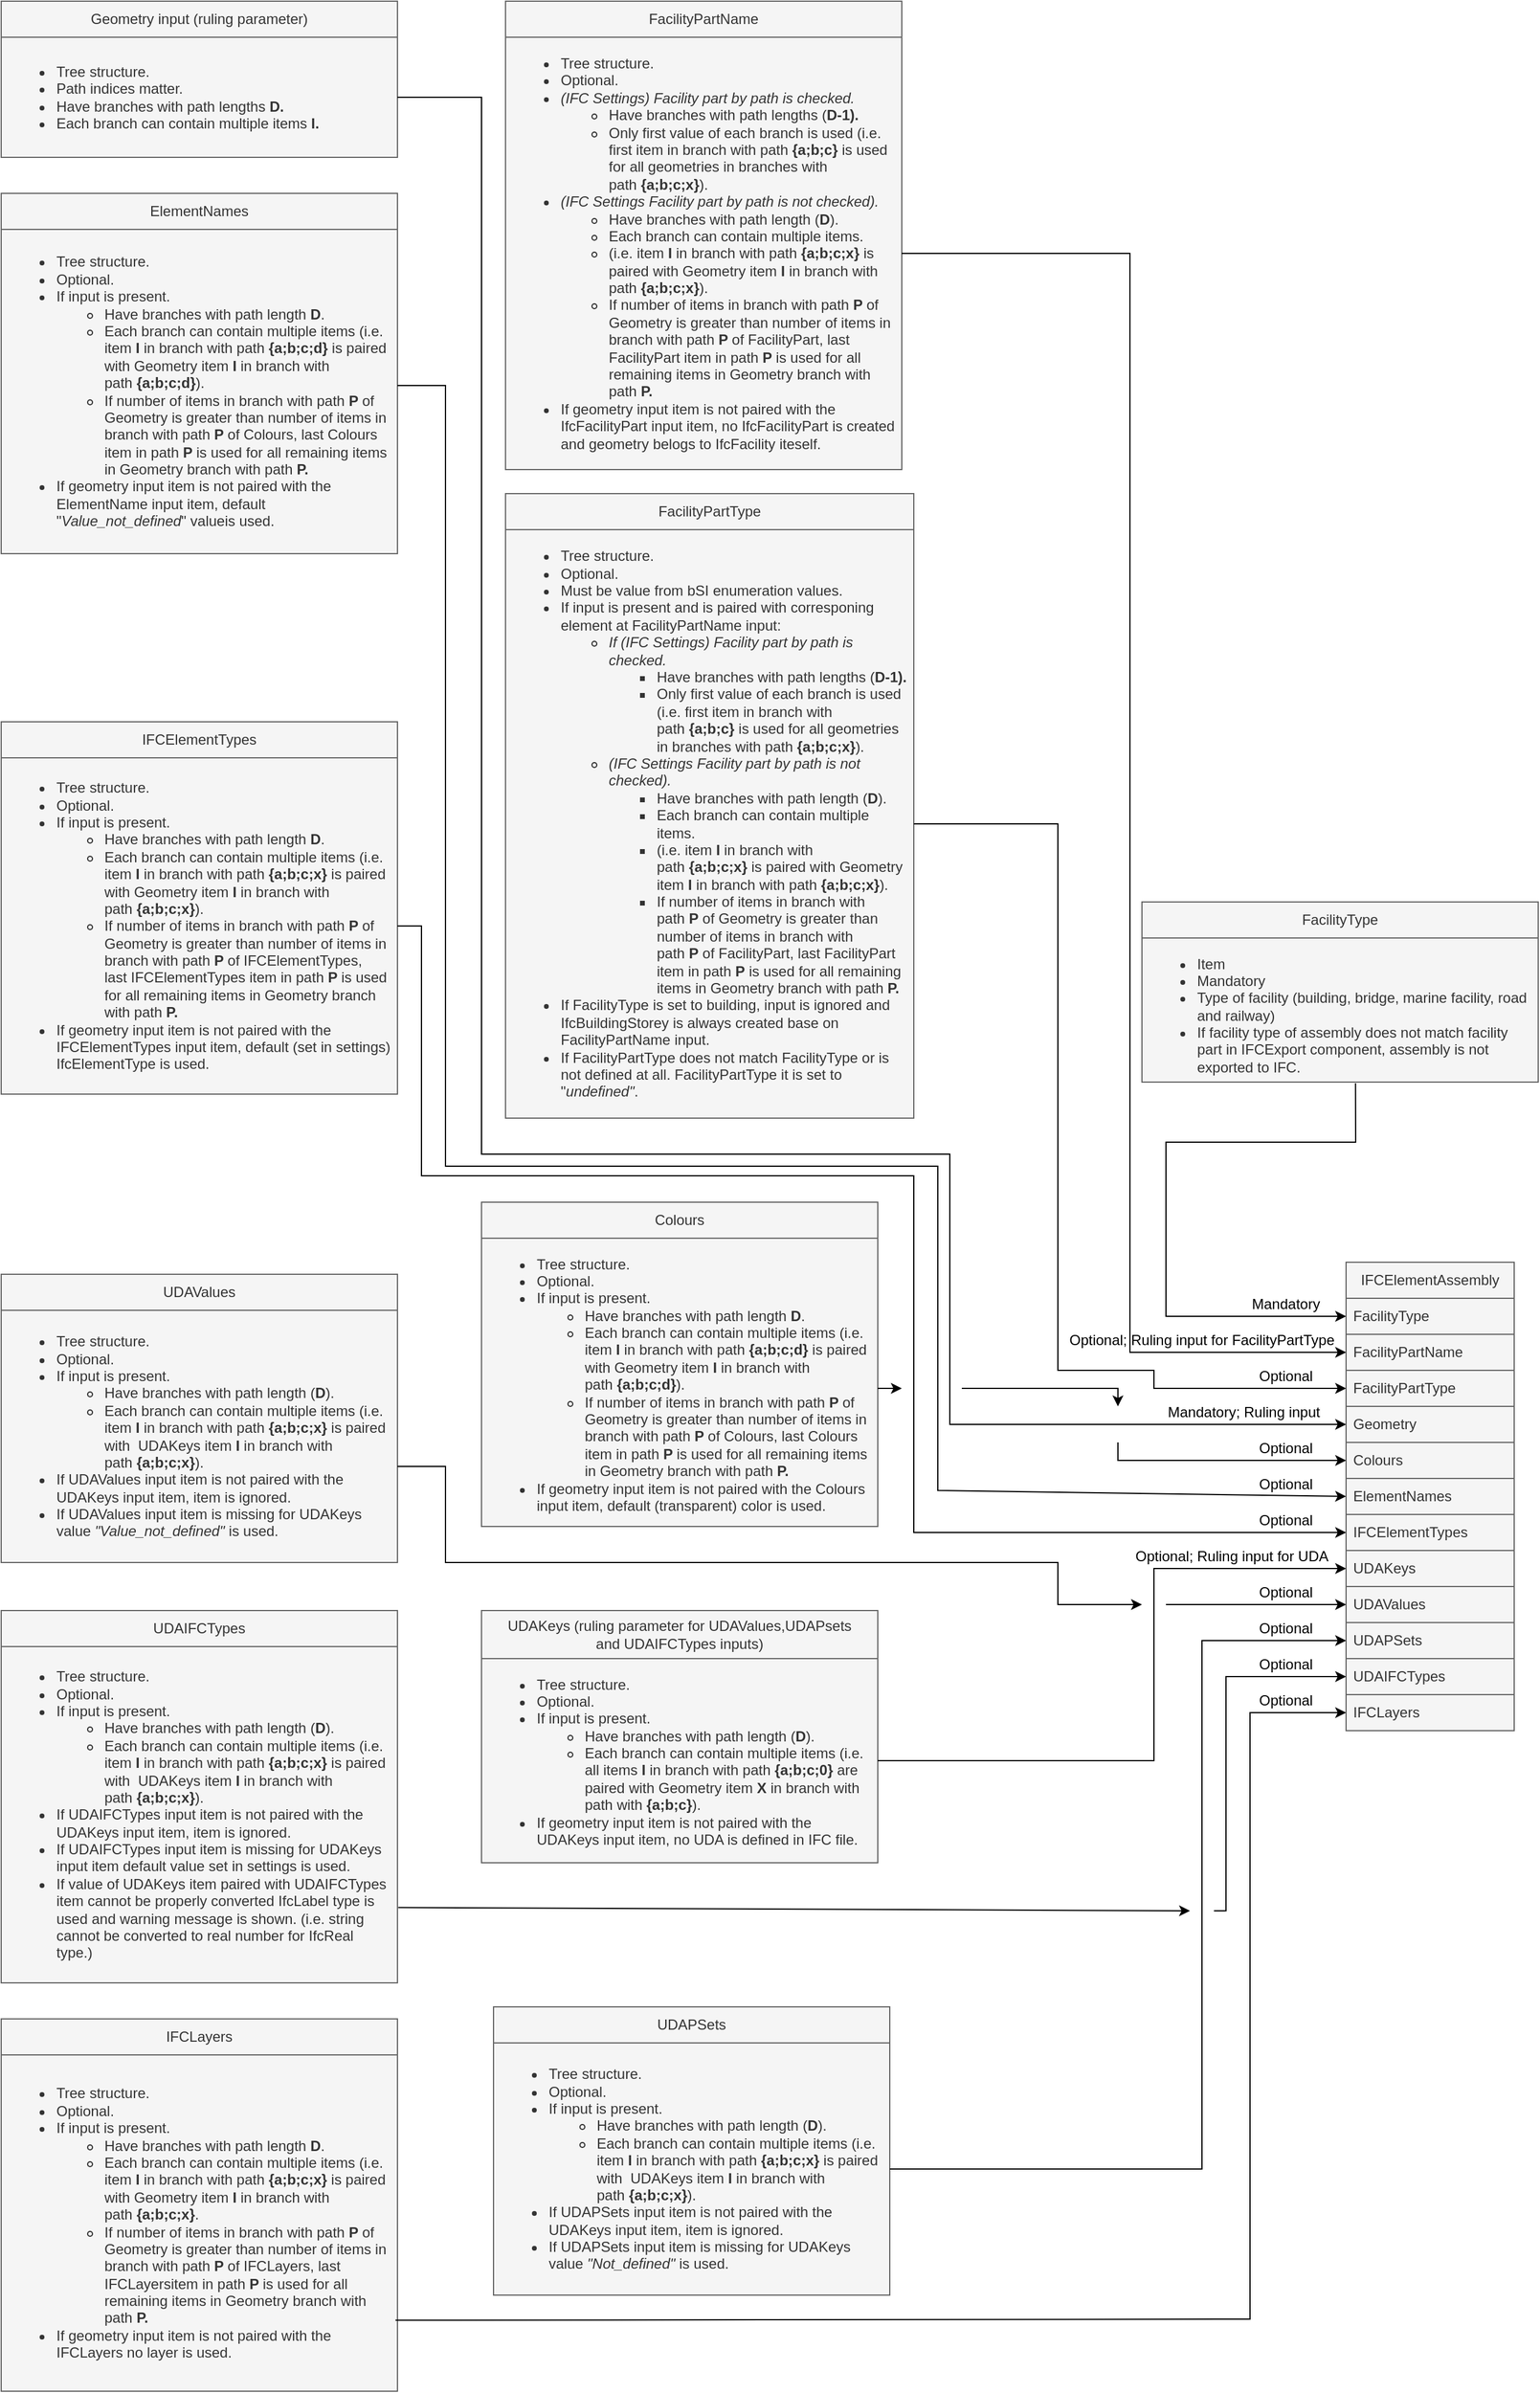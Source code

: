 <mxfile version="23.1.5" type="device">
  <diagram name="Page-1" id="8zU2l6T-Sbavtctgjgfz">
    <mxGraphModel dx="2284" dy="3044" grid="1" gridSize="10" guides="1" tooltips="1" connect="1" arrows="1" fold="1" page="1" pageScale="1" pageWidth="850" pageHeight="1100" math="0" shadow="0">
      <root>
        <mxCell id="0" />
        <mxCell id="1" parent="0" />
        <mxCell id="NbxyFVA988whH3VRByX9-1" value="IFCElementAssembly" style="swimlane;fontStyle=0;childLayout=stackLayout;horizontal=1;startSize=30;horizontalStack=0;resizeParent=1;resizeParentMax=0;resizeLast=0;collapsible=1;marginBottom=0;whiteSpace=wrap;html=1;rotation=0;rounded=0;fillStyle=auto;fillColor=#f5f5f5;fontColor=#333333;strokeColor=#666666;" parent="1" vertex="1">
          <mxGeometry x="310" y="-580" width="140" height="390" as="geometry">
            <mxRectangle x="320" y="120" width="90" height="30" as="alternateBounds" />
          </mxGeometry>
        </mxCell>
        <mxCell id="cTo1H8nCZRbSrI1bd_P9-1" value="FacilityType" style="text;align=left;verticalAlign=middle;spacingLeft=4;spacingRight=4;overflow=hidden;points=[[0,0.5],[1,0.5]];portConstraint=eastwest;rotatable=0;whiteSpace=wrap;html=1;rotation=0;fillColor=#f5f5f5;fontColor=#333333;strokeColor=#666666;rounded=0;fillStyle=auto;" parent="NbxyFVA988whH3VRByX9-1" vertex="1">
          <mxGeometry y="30" width="140" height="30" as="geometry" />
        </mxCell>
        <mxCell id="cTo1H8nCZRbSrI1bd_P9-2" value="FacilityPartName" style="text;align=left;verticalAlign=middle;spacingLeft=4;spacingRight=4;overflow=hidden;points=[[0,0.5],[1,0.5]];portConstraint=eastwest;rotatable=0;whiteSpace=wrap;html=1;rotation=0;fillColor=#f5f5f5;fontColor=#333333;strokeColor=#666666;rounded=0;" parent="NbxyFVA988whH3VRByX9-1" vertex="1">
          <mxGeometry y="60" width="140" height="30" as="geometry" />
        </mxCell>
        <mxCell id="NbxyFVA988whH3VRByX9-2" value="FacilityPartType" style="text;align=left;verticalAlign=middle;spacingLeft=4;spacingRight=4;overflow=hidden;points=[[0,0.5],[1,0.5]];portConstraint=eastwest;rotatable=0;whiteSpace=wrap;html=1;rotation=0;fillColor=#f5f5f5;fontColor=#333333;strokeColor=#666666;rounded=0;" parent="NbxyFVA988whH3VRByX9-1" vertex="1">
          <mxGeometry y="90" width="140" height="30" as="geometry" />
        </mxCell>
        <mxCell id="NbxyFVA988whH3VRByX9-3" value="Geometry" style="text;align=left;verticalAlign=middle;spacingLeft=4;spacingRight=4;overflow=hidden;points=[[0,0.5],[1,0.5]];portConstraint=eastwest;rotatable=0;whiteSpace=wrap;html=1;rotation=0;fillColor=#f5f5f5;fontColor=#333333;strokeColor=#666666;rounded=0;" parent="NbxyFVA988whH3VRByX9-1" vertex="1">
          <mxGeometry y="120" width="140" height="30" as="geometry" />
        </mxCell>
        <mxCell id="bsFWMnZwvuXCQbmCdaHQ-5" value="Colours" style="text;align=left;verticalAlign=middle;spacingLeft=4;spacingRight=4;overflow=hidden;points=[[0,0.5],[1,0.5]];portConstraint=eastwest;rotatable=0;whiteSpace=wrap;html=1;rotation=0;fillColor=#f5f5f5;fontColor=#333333;strokeColor=#666666;rounded=0;" parent="NbxyFVA988whH3VRByX9-1" vertex="1">
          <mxGeometry y="150" width="140" height="30" as="geometry" />
        </mxCell>
        <mxCell id="cTo1H8nCZRbSrI1bd_P9-3" value="ElementNames" style="text;align=left;verticalAlign=middle;spacingLeft=4;spacingRight=4;overflow=hidden;points=[[0,0.5],[1,0.5]];portConstraint=eastwest;rotatable=0;whiteSpace=wrap;html=1;rotation=0;fillColor=#f5f5f5;fontColor=#333333;strokeColor=#666666;rounded=0;" parent="NbxyFVA988whH3VRByX9-1" vertex="1">
          <mxGeometry y="180" width="140" height="30" as="geometry" />
        </mxCell>
        <mxCell id="bsFWMnZwvuXCQbmCdaHQ-6" value="IFCElementTypes" style="text;align=left;verticalAlign=middle;spacingLeft=4;spacingRight=4;overflow=hidden;points=[[0,0.5],[1,0.5]];portConstraint=eastwest;rotatable=0;whiteSpace=wrap;html=1;rotation=0;fillColor=#f5f5f5;fontColor=#333333;strokeColor=#666666;rounded=0;" parent="NbxyFVA988whH3VRByX9-1" vertex="1">
          <mxGeometry y="210" width="140" height="30" as="geometry" />
        </mxCell>
        <mxCell id="bsFWMnZwvuXCQbmCdaHQ-11" value="UDAKeys" style="text;align=left;verticalAlign=middle;spacingLeft=4;spacingRight=4;overflow=hidden;points=[[0,0.5],[1,0.5]];portConstraint=eastwest;rotatable=0;whiteSpace=wrap;html=1;rotation=0;fillColor=#f5f5f5;fontColor=#333333;strokeColor=#666666;rounded=0;" parent="NbxyFVA988whH3VRByX9-1" vertex="1">
          <mxGeometry y="240" width="140" height="30" as="geometry" />
        </mxCell>
        <mxCell id="bsFWMnZwvuXCQbmCdaHQ-12" value="UDAValues" style="text;align=left;verticalAlign=middle;spacingLeft=4;spacingRight=4;overflow=hidden;points=[[0,0.5],[1,0.5]];portConstraint=eastwest;rotatable=0;whiteSpace=wrap;html=1;rotation=0;fillColor=#f5f5f5;fontColor=#333333;strokeColor=#666666;rounded=0;" parent="NbxyFVA988whH3VRByX9-1" vertex="1">
          <mxGeometry y="270" width="140" height="30" as="geometry" />
        </mxCell>
        <mxCell id="bsFWMnZwvuXCQbmCdaHQ-13" value="UDAPSets" style="text;align=left;verticalAlign=middle;spacingLeft=4;spacingRight=4;overflow=hidden;points=[[0,0.5],[1,0.5]];portConstraint=eastwest;rotatable=0;whiteSpace=wrap;html=1;rotation=0;fillColor=#f5f5f5;fontColor=#333333;strokeColor=#666666;rounded=0;" parent="NbxyFVA988whH3VRByX9-1" vertex="1">
          <mxGeometry y="300" width="140" height="30" as="geometry" />
        </mxCell>
        <mxCell id="bsFWMnZwvuXCQbmCdaHQ-14" value="UDAIFCTypes" style="text;align=left;verticalAlign=middle;spacingLeft=4;spacingRight=4;overflow=hidden;points=[[0,0.5],[1,0.5]];portConstraint=eastwest;rotatable=0;whiteSpace=wrap;html=1;rotation=0;fillColor=#f5f5f5;fontColor=#333333;strokeColor=#666666;rounded=0;" parent="NbxyFVA988whH3VRByX9-1" vertex="1">
          <mxGeometry y="330" width="140" height="30" as="geometry" />
        </mxCell>
        <mxCell id="bsFWMnZwvuXCQbmCdaHQ-15" value="IFCLayers" style="text;align=left;verticalAlign=middle;spacingLeft=4;spacingRight=4;overflow=hidden;points=[[0,0.5],[1,0.5]];portConstraint=eastwest;rotatable=0;whiteSpace=wrap;html=1;rotation=0;rounded=0;fillColor=#f5f5f5;fontColor=#333333;strokeColor=#666666;" parent="NbxyFVA988whH3VRByX9-1" vertex="1">
          <mxGeometry y="360" width="140" height="30" as="geometry" />
        </mxCell>
        <mxCell id="bsFWMnZwvuXCQbmCdaHQ-31" value="FacilityPartName" style="swimlane;fontStyle=0;childLayout=stackLayout;horizontal=1;startSize=30;horizontalStack=0;resizeParent=1;resizeParentMax=0;resizeLast=0;collapsible=1;marginBottom=0;whiteSpace=wrap;html=1;rotation=0;rounded=0;swimlaneLine=1;fillStyle=auto;fillColor=#f5f5f5;fontColor=#333333;strokeColor=#666666;" parent="1" vertex="1">
          <mxGeometry x="-390" y="-1630" width="330" height="390" as="geometry">
            <mxRectangle x="320" y="120" width="90" height="30" as="alternateBounds" />
          </mxGeometry>
        </mxCell>
        <mxCell id="bsFWMnZwvuXCQbmCdaHQ-32" value="&lt;ul&gt;&lt;li&gt;Tree structure.&lt;/li&gt;&lt;li&gt;Optional.&lt;/li&gt;&lt;li style=&quot;border-color: var(--border-color);&quot;&gt;&lt;i&gt;(IFC Settings) Facility part by path is checked.&lt;/i&gt;&amp;nbsp;&lt;/li&gt;&lt;ul&gt;&lt;li&gt;Have&amp;nbsp;branches with path lengths (&lt;b&gt;D-1).&lt;/b&gt;&lt;/li&gt;&lt;/ul&gt;&lt;ul&gt;&lt;li&gt;Only first value of each branch is used (i.e. first item in branch with path&amp;nbsp;&lt;b style=&quot;background-color: initial;&quot;&gt;{a;b;c}&lt;/b&gt;&lt;span style=&quot;background-color: initial;&quot;&gt; is used for all geometries in branches with path&amp;nbsp;&lt;/span&gt;&lt;b style=&quot;background-color: initial;&quot;&gt;{a;b;c;x}&lt;/b&gt;&lt;span style=&quot;background-color: initial;&quot;&gt;).&lt;/span&gt;&lt;/li&gt;&lt;/ul&gt;&lt;li&gt;&lt;i&gt;(IFC Settings Facility part by path is not checked).&lt;/i&gt;&lt;/li&gt;&lt;ul&gt;&lt;li&gt;Have branches with path length (&lt;b&gt;D&lt;/b&gt;).&lt;/li&gt;&lt;li style=&quot;border-color: var(--border-color);&quot;&gt;Each branch can contain multiple items.&lt;/li&gt;&lt;li style=&quot;border-color: var(--border-color);&quot;&gt;(i.e. item &lt;b&gt;I &lt;/b&gt;in branch with path &lt;b&gt;{a;b;c;x}&lt;/b&gt; is paired with Geometry item &lt;b&gt;I &lt;/b&gt;in branch with path&amp;nbsp;&lt;b style=&quot;border-color: var(--border-color);&quot;&gt;{a;b;c;x}&lt;/b&gt;).&lt;/li&gt;&lt;li style=&quot;border-color: var(--border-color);&quot;&gt;If number of items in branch with path &lt;b&gt;P &lt;/b&gt;of Geometry is greater than number of items in branch with path &lt;b&gt;P &lt;/b&gt;of&amp;nbsp;FacilityPart, last FacilityPart item in path &lt;b&gt;P &lt;/b&gt;is used for all remaining items in Geometry branch with path &lt;b&gt;P.&lt;/b&gt;&lt;/li&gt;&lt;/ul&gt;&lt;li&gt;If geometry input item is not paired with the IfcFacilityPart input item, no IfcFacilityPart is created and geometry belogs to IfcFacility iteself.&lt;/li&gt;&lt;/ul&gt;" style="text;align=left;verticalAlign=middle;spacingLeft=4;spacingRight=4;overflow=hidden;points=[[0,0.5],[1,0.5]];portConstraint=eastwest;rotatable=0;whiteSpace=wrap;html=1;rotation=0;rounded=0;glass=0;fillColor=#f5f5f5;fontColor=#333333;strokeColor=#666666;fillStyle=auto;" parent="bsFWMnZwvuXCQbmCdaHQ-31" vertex="1">
          <mxGeometry y="30" width="330" height="360" as="geometry" />
        </mxCell>
        <mxCell id="bsFWMnZwvuXCQbmCdaHQ-42" value="Geometry input (ruling parameter)" style="swimlane;fontStyle=0;childLayout=stackLayout;horizontal=1;startSize=30;horizontalStack=0;resizeParent=1;resizeParentMax=0;resizeLast=0;collapsible=1;marginBottom=0;whiteSpace=wrap;html=1;rotation=0;swimlaneBody=1;rounded=0;swimlaneLine=1;fillStyle=solid;fillColor=#f5f5f5;fontColor=#333333;strokeColor=#666666;" parent="1" vertex="1">
          <mxGeometry x="-810" y="-1630" width="330" height="130" as="geometry">
            <mxRectangle x="320" y="120" width="90" height="30" as="alternateBounds" />
          </mxGeometry>
        </mxCell>
        <mxCell id="bsFWMnZwvuXCQbmCdaHQ-43" value="&lt;ul&gt;&lt;li&gt;Tree structure.&lt;/li&gt;&lt;li&gt;&lt;span style=&quot;background-color: initial;&quot;&gt;Path indices matter.&lt;/span&gt;&lt;br&gt;&lt;/li&gt;&lt;li&gt;Have branches with path lengths&amp;nbsp;&lt;b&gt;D.&lt;/b&gt;&lt;/li&gt;&lt;li style=&quot;&quot;&gt;Each branch can contain multiple items &lt;b&gt;I.&lt;/b&gt;&lt;/li&gt;&lt;/ul&gt;" style="text;align=left;verticalAlign=middle;spacingLeft=4;spacingRight=4;overflow=hidden;points=[[0,0.5],[1,0.5]];portConstraint=eastwest;rotatable=0;whiteSpace=wrap;html=1;rotation=0;fillColor=#f5f5f5;fontColor=#333333;strokeColor=#666666;rounded=0;fillStyle=auto;" parent="bsFWMnZwvuXCQbmCdaHQ-42" vertex="1">
          <mxGeometry y="30" width="330" height="100" as="geometry" />
        </mxCell>
        <mxCell id="bsFWMnZwvuXCQbmCdaHQ-46" value="Colours" style="swimlane;fontStyle=0;childLayout=stackLayout;horizontal=1;startSize=30;horizontalStack=0;resizeParent=1;resizeParentMax=0;resizeLast=0;collapsible=1;marginBottom=0;whiteSpace=wrap;html=1;rotation=0;rounded=0;fillColor=#f5f5f5;fontColor=#333333;strokeColor=#666666;" parent="1" vertex="1">
          <mxGeometry x="-410" y="-630" width="330" height="270" as="geometry">
            <mxRectangle x="320" y="120" width="90" height="30" as="alternateBounds" />
          </mxGeometry>
        </mxCell>
        <mxCell id="bsFWMnZwvuXCQbmCdaHQ-47" value="&lt;ul&gt;&lt;li&gt;Tree structure.&lt;/li&gt;&lt;li&gt;Optional.&lt;/li&gt;&lt;li&gt;If input is present.&amp;nbsp;&lt;/li&gt;&lt;ul&gt;&lt;li&gt;Have branches with path length &lt;b style=&quot;background-color: initial;&quot;&gt;D&lt;/b&gt;&lt;span style=&quot;background-color: initial;&quot;&gt;.&lt;/span&gt;&lt;/li&gt;&lt;li style=&quot;border-color: var(--border-color);&quot;&gt;Each branch can contain multiple items (i.e. item &lt;b style=&quot;background-color: initial;&quot;&gt;I &lt;/b&gt;&lt;span style=&quot;background-color: initial;&quot;&gt;in branch with path &lt;b&gt;{a;b;c;d}&lt;/b&gt; is paired with Geometry item &lt;/span&gt;&lt;b style=&quot;background-color: initial;&quot;&gt;I &lt;/b&gt;&lt;span style=&quot;background-color: initial;&quot;&gt;in branch with path&amp;nbsp;&lt;b style=&quot;border-color: var(--border-color);&quot;&gt;{a;b;c;d}&lt;/b&gt;).&lt;/span&gt;&lt;/li&gt;&lt;li style=&quot;border-color: var(--border-color);&quot;&gt;If number of items in branch with path &lt;b&gt;P &lt;/b&gt;of Geometry is greater than number of items in branch with path &lt;b&gt;P &lt;/b&gt;of&amp;nbsp;Colours, last Colours item in path &lt;b&gt;P &lt;/b&gt;is used for all remaining items in Geometry branch with path &lt;b&gt;P.&lt;/b&gt;&lt;/li&gt;&lt;/ul&gt;&lt;li&gt;If geometry input item is not paired with the Colours input item, default (transparent) color is used.&lt;/li&gt;&lt;/ul&gt;" style="text;align=left;verticalAlign=middle;spacingLeft=4;spacingRight=4;overflow=hidden;points=[[0,0.5],[1,0.5]];portConstraint=eastwest;rotatable=0;whiteSpace=wrap;html=1;rotation=0;fillColor=#f5f5f5;fontColor=#333333;strokeColor=#666666;rounded=0;fillStyle=auto;" parent="bsFWMnZwvuXCQbmCdaHQ-46" vertex="1">
          <mxGeometry y="30" width="330" height="240" as="geometry" />
        </mxCell>
        <mxCell id="bsFWMnZwvuXCQbmCdaHQ-49" value="IFCLayers" style="swimlane;fontStyle=0;childLayout=stackLayout;horizontal=1;startSize=30;horizontalStack=0;resizeParent=1;resizeParentMax=0;resizeLast=0;collapsible=1;marginBottom=0;whiteSpace=wrap;html=1;rotation=0;rounded=0;fillColor=#f5f5f5;fontColor=#333333;strokeColor=#666666;" parent="1" vertex="1">
          <mxGeometry x="-810" y="50" width="330" height="310" as="geometry">
            <mxRectangle x="320" y="120" width="90" height="30" as="alternateBounds" />
          </mxGeometry>
        </mxCell>
        <mxCell id="bsFWMnZwvuXCQbmCdaHQ-50" value="&lt;ul&gt;&lt;li&gt;Tree structure.&lt;/li&gt;&lt;li&gt;Optional.&lt;/li&gt;&lt;li&gt;If input is present.&amp;nbsp;&lt;/li&gt;&lt;ul&gt;&lt;li&gt;Have branches with path length &lt;b style=&quot;background-color: initial;&quot;&gt;D&lt;/b&gt;&lt;span style=&quot;background-color: initial;&quot;&gt;.&lt;/span&gt;&lt;/li&gt;&lt;li style=&quot;border-color: var(--border-color);&quot;&gt;Each branch can contain multiple items (i.e. item &lt;b style=&quot;background-color: initial;&quot;&gt;I &lt;/b&gt;&lt;span style=&quot;background-color: initial;&quot;&gt;in branch with path&amp;nbsp;&lt;/span&gt;&lt;b style=&quot;background-color: initial; border-color: var(--border-color);&quot;&gt;{a;b;c;x}&lt;/b&gt;&lt;span style=&quot;background-color: initial;&quot;&gt;&amp;nbsp;is paired with Geometry item &lt;/span&gt;&lt;b style=&quot;background-color: initial;&quot;&gt;I &lt;/b&gt;&lt;span style=&quot;background-color: initial;&quot;&gt;in branch with path&amp;nbsp;&lt;b style=&quot;border-color: var(--border-color); background-color: initial;&quot;&gt;{a;b;c;x}&lt;/b&gt;.&lt;/span&gt;&lt;/li&gt;&lt;li style=&quot;border-color: var(--border-color);&quot;&gt;If number of items in branch with path &lt;b&gt;P &lt;/b&gt;of Geometry is greater than number of items in branch with path &lt;b&gt;P &lt;/b&gt;of&amp;nbsp;IFCLayers, last IFCLayersitem in path &lt;b&gt;P &lt;/b&gt;is used for all remaining items in Geometry branch with path &lt;b&gt;P.&lt;/b&gt;&lt;/li&gt;&lt;/ul&gt;&lt;li&gt;If geometry input item is not paired with the IFCLayers no layer is used.&lt;/li&gt;&lt;/ul&gt;" style="text;align=left;verticalAlign=middle;spacingLeft=4;spacingRight=4;overflow=hidden;points=[[0,0.5],[1,0.5]];portConstraint=eastwest;rotatable=0;whiteSpace=wrap;html=1;rotation=0;fillColor=#f5f5f5;fontColor=#333333;strokeColor=#666666;rounded=0;fillStyle=auto;" parent="bsFWMnZwvuXCQbmCdaHQ-49" vertex="1">
          <mxGeometry y="30" width="330" height="280" as="geometry" />
        </mxCell>
        <mxCell id="bsFWMnZwvuXCQbmCdaHQ-53" style="edgeStyle=none;rounded=0;orthogonalLoop=1;jettySize=auto;html=1;entryX=0;entryY=0.5;entryDx=0;entryDy=0;exitX=1;exitY=0.5;exitDx=0;exitDy=0;strokeColor=#000000;" parent="1" source="bsFWMnZwvuXCQbmCdaHQ-43" target="NbxyFVA988whH3VRByX9-3" edge="1">
          <mxGeometry relative="1" as="geometry">
            <Array as="points">
              <mxPoint x="-410" y="-1550" />
              <mxPoint x="-410" y="-670" />
              <mxPoint x="-230" y="-670" />
              <mxPoint x="-20" y="-670" />
              <mxPoint x="-20" y="-445" />
            </Array>
          </mxGeometry>
        </mxCell>
        <mxCell id="bsFWMnZwvuXCQbmCdaHQ-54" style="edgeStyle=none;rounded=0;orthogonalLoop=1;jettySize=auto;html=1;entryX=0;entryY=0.5;entryDx=0;entryDy=0;exitX=1;exitY=0.5;exitDx=0;exitDy=0;strokeColor=#000000;" parent="1" source="bsFWMnZwvuXCQbmCdaHQ-32" target="cTo1H8nCZRbSrI1bd_P9-2" edge="1">
          <mxGeometry relative="1" as="geometry">
            <mxPoint x="130" y="-634" as="sourcePoint" />
            <Array as="points">
              <mxPoint x="130" y="-1420" />
              <mxPoint x="130" y="-505" />
            </Array>
          </mxGeometry>
        </mxCell>
        <mxCell id="bsFWMnZwvuXCQbmCdaHQ-55" style="edgeStyle=none;rounded=0;orthogonalLoop=1;jettySize=auto;html=1;entryX=0.5;entryY=0;entryDx=0;entryDy=0;strokeColor=#000000;" parent="1" target="cTo1H8nCZRbSrI1bd_P9-8" edge="1">
          <mxGeometry relative="1" as="geometry">
            <Array as="points">
              <mxPoint x="120" y="-475" />
            </Array>
            <mxPoint x="-10" y="-475" as="sourcePoint" />
          </mxGeometry>
        </mxCell>
        <mxCell id="bsFWMnZwvuXCQbmCdaHQ-56" style="edgeStyle=none;rounded=0;orthogonalLoop=1;jettySize=auto;html=1;entryX=0;entryY=0.5;entryDx=0;entryDy=0;exitX=0.995;exitY=0.789;exitDx=0;exitDy=0;exitPerimeter=0;strokeColor=#000000;" parent="1" source="bsFWMnZwvuXCQbmCdaHQ-50" target="bsFWMnZwvuXCQbmCdaHQ-15" edge="1">
          <mxGeometry relative="1" as="geometry">
            <mxPoint x="180" y="-270" as="targetPoint" />
            <Array as="points">
              <mxPoint x="230" y="300" />
              <mxPoint x="230" y="-205" />
            </Array>
          </mxGeometry>
        </mxCell>
        <mxCell id="bsFWMnZwvuXCQbmCdaHQ-57" value="IFCElementTypes" style="swimlane;fontStyle=0;childLayout=stackLayout;horizontal=1;startSize=30;horizontalStack=0;resizeParent=1;resizeParentMax=0;resizeLast=0;collapsible=1;marginBottom=0;whiteSpace=wrap;html=1;rotation=0;rounded=0;fillColor=#f5f5f5;fontColor=#333333;strokeColor=#666666;" parent="1" vertex="1">
          <mxGeometry x="-810" y="-1030" width="330" height="310" as="geometry">
            <mxRectangle x="320" y="120" width="90" height="30" as="alternateBounds" />
          </mxGeometry>
        </mxCell>
        <mxCell id="bsFWMnZwvuXCQbmCdaHQ-58" value="&lt;ul&gt;&lt;li&gt;Tree structure.&lt;/li&gt;&lt;li&gt;Optional.&lt;/li&gt;&lt;li&gt;If input is present.&amp;nbsp;&lt;/li&gt;&lt;ul&gt;&lt;li&gt;Have branches with path length &lt;b style=&quot;background-color: initial;&quot;&gt;D&lt;/b&gt;&lt;span style=&quot;background-color: initial;&quot;&gt;.&lt;/span&gt;&lt;/li&gt;&lt;li style=&quot;border-color: var(--border-color);&quot;&gt;Each branch can contain multiple items (i.e. item &lt;b style=&quot;background-color: initial;&quot;&gt;I &lt;/b&gt;&lt;span style=&quot;background-color: initial;&quot;&gt;in branch with path&amp;nbsp;&lt;b style=&quot;border-color: var(--border-color);&quot;&gt;{a;b;c;x}&lt;/b&gt;&amp;nbsp;is paired with Geometry item &lt;/span&gt;&lt;b style=&quot;background-color: initial;&quot;&gt;I &lt;/b&gt;&lt;span style=&quot;background-color: initial;&quot;&gt;in branch with path&amp;nbsp;&lt;b style=&quot;border-color: var(--border-color);&quot;&gt;{a;b;c;x}&lt;/b&gt;).&lt;/span&gt;&lt;/li&gt;&lt;li style=&quot;border-color: var(--border-color);&quot;&gt;If number of items in branch with path &lt;b&gt;P &lt;/b&gt;of Geometry is greater than number of items in branch with path &lt;b&gt;P &lt;/b&gt;of&amp;nbsp;IFCElementTypes, last&amp;nbsp;IFCElementTypes item in path &lt;b&gt;P &lt;/b&gt;is used for all remaining items in Geometry branch with path &lt;b&gt;P.&lt;/b&gt;&lt;/li&gt;&lt;/ul&gt;&lt;li&gt;If geometry input item is not paired with the IFCElementTypes&amp;nbsp;input item, default (set in settings) IfcElementType is used.&lt;/li&gt;&lt;/ul&gt;" style="text;align=left;verticalAlign=middle;spacingLeft=4;spacingRight=4;overflow=hidden;points=[[0,0.5],[1,0.5]];portConstraint=eastwest;rotatable=0;whiteSpace=wrap;html=1;rotation=0;fillColor=#f5f5f5;fontColor=#333333;strokeColor=#666666;rounded=0;fillStyle=auto;" parent="bsFWMnZwvuXCQbmCdaHQ-57" vertex="1">
          <mxGeometry y="30" width="330" height="280" as="geometry" />
        </mxCell>
        <mxCell id="bsFWMnZwvuXCQbmCdaHQ-62" value="Mandatory" style="text;html=1;strokeColor=none;fillColor=none;align=center;verticalAlign=middle;whiteSpace=wrap;rounded=0;rotation=0;fontColor=#000000;" parent="1" vertex="1">
          <mxGeometry x="230" y="-560" width="60" height="30" as="geometry" />
        </mxCell>
        <mxCell id="bsFWMnZwvuXCQbmCdaHQ-66" value="Mandatory; Ruling input" style="text;html=1;strokeColor=none;fillColor=none;align=center;verticalAlign=middle;whiteSpace=wrap;rounded=0;rotation=0;fontColor=#000000;" parent="1" vertex="1">
          <mxGeometry x="130" y="-470" width="190" height="30" as="geometry" />
        </mxCell>
        <mxCell id="bsFWMnZwvuXCQbmCdaHQ-67" value="Optional" style="text;html=1;strokeColor=none;fillColor=none;align=center;verticalAlign=middle;whiteSpace=wrap;rounded=0;rotation=0;fontColor=#000000;" parent="1" vertex="1">
          <mxGeometry x="230" y="-500" width="60" height="30" as="geometry" />
        </mxCell>
        <mxCell id="bsFWMnZwvuXCQbmCdaHQ-69" style="edgeStyle=none;rounded=0;orthogonalLoop=1;jettySize=auto;html=1;entryX=0;entryY=0.5;entryDx=0;entryDy=0;exitX=1;exitY=0.5;exitDx=0;exitDy=0;strokeColor=#000000;" parent="1" source="bsFWMnZwvuXCQbmCdaHQ-58" target="bsFWMnZwvuXCQbmCdaHQ-6" edge="1">
          <mxGeometry relative="1" as="geometry">
            <Array as="points">
              <mxPoint x="-460" y="-860" />
              <mxPoint x="-460" y="-652" />
              <mxPoint x="-50" y="-652" />
              <mxPoint x="-50" y="-355" />
            </Array>
          </mxGeometry>
        </mxCell>
        <mxCell id="bsFWMnZwvuXCQbmCdaHQ-73" value="UDAKeys (ruling parameter for UDAValues,UDAPsets&lt;br&gt;and UDAIFCTypes&amp;nbsp;inputs)" style="swimlane;fontStyle=0;childLayout=stackLayout;horizontal=1;startSize=40;horizontalStack=0;resizeParent=1;resizeParentMax=0;resizeLast=0;collapsible=1;marginBottom=0;whiteSpace=wrap;html=1;rotation=0;rounded=0;fillColor=#f5f5f5;fontColor=#333333;strokeColor=#666666;" parent="1" vertex="1">
          <mxGeometry x="-410" y="-290" width="330" height="210" as="geometry">
            <mxRectangle x="555" y="460" width="90" height="30" as="alternateBounds" />
          </mxGeometry>
        </mxCell>
        <mxCell id="bsFWMnZwvuXCQbmCdaHQ-74" value="&lt;ul&gt;&lt;li&gt;Tree structure.&lt;/li&gt;&lt;li&gt;Optional.&lt;/li&gt;&lt;li&gt;If input is present.&amp;nbsp;&lt;/li&gt;&lt;ul&gt;&lt;li&gt;Have branches with path length (&lt;b style=&quot;background-color: initial;&quot;&gt;D&lt;/b&gt;&lt;span style=&quot;background-color: initial;&quot;&gt;).&lt;/span&gt;&lt;/li&gt;&lt;li style=&quot;border-color: var(--border-color);&quot;&gt;Each branch can contain multiple items (i.e. all items&amp;nbsp;&lt;b style=&quot;background-color: initial;&quot;&gt;I &lt;/b&gt;&lt;span style=&quot;background-color: initial;&quot;&gt;in branch with path&amp;nbsp;&lt;/span&gt;&lt;span style=&quot;background-color: initial;&quot;&gt;&lt;b style=&quot;border-color: var(--border-color); background-color: initial;&quot;&gt;{a;b;c;0}&lt;/b&gt;&amp;nbsp;are paired with Geometry item &lt;/span&gt;&lt;b style=&quot;background-color: initial;&quot;&gt;X&amp;nbsp;&lt;/b&gt;&lt;span style=&quot;background-color: initial;&quot;&gt;in branch with path with&amp;nbsp;&lt;b style=&quot;border-color: var(--border-color); background-color: initial;&quot;&gt;{a;b;c}&lt;/b&gt;).&lt;/span&gt;&lt;/li&gt;&lt;/ul&gt;&lt;li&gt;If geometry input item is not paired with the UDAKeys input item, no UDA is defined in IFC file.&lt;/li&gt;&lt;/ul&gt;" style="text;align=left;verticalAlign=middle;spacingLeft=4;spacingRight=4;overflow=hidden;points=[[0,0.5],[1,0.5]];portConstraint=eastwest;rotatable=0;whiteSpace=wrap;html=1;rotation=0;fillColor=#f5f5f5;fontColor=#333333;strokeColor=#666666;rounded=0;fillStyle=auto;" parent="bsFWMnZwvuXCQbmCdaHQ-73" vertex="1">
          <mxGeometry y="40" width="330" height="170" as="geometry" />
        </mxCell>
        <mxCell id="bsFWMnZwvuXCQbmCdaHQ-75" style="edgeStyle=none;rounded=0;orthogonalLoop=1;jettySize=auto;html=1;entryX=0;entryY=0.5;entryDx=0;entryDy=0;strokeColor=#000000;" parent="1" source="bsFWMnZwvuXCQbmCdaHQ-74" target="bsFWMnZwvuXCQbmCdaHQ-11" edge="1">
          <mxGeometry relative="1" as="geometry">
            <Array as="points">
              <mxPoint x="150" y="-165" />
              <mxPoint x="150" y="-325" />
            </Array>
          </mxGeometry>
        </mxCell>
        <mxCell id="bsFWMnZwvuXCQbmCdaHQ-76" value="Optional; Ruling input for UDA" style="text;html=1;strokeColor=none;fillColor=none;align=center;verticalAlign=middle;whiteSpace=wrap;rounded=0;rotation=0;fontColor=#000000;" parent="1" vertex="1">
          <mxGeometry x="120" y="-350" width="190" height="30" as="geometry" />
        </mxCell>
        <mxCell id="bsFWMnZwvuXCQbmCdaHQ-77" value="UDAValues" style="swimlane;fontStyle=0;childLayout=stackLayout;horizontal=1;startSize=30;horizontalStack=0;resizeParent=1;resizeParentMax=0;resizeLast=0;collapsible=1;marginBottom=0;whiteSpace=wrap;html=1;rotation=0;rounded=0;fillColor=#f5f5f5;fontColor=#333333;strokeColor=#666666;" parent="1" vertex="1">
          <mxGeometry x="-810" y="-570" width="330" height="240" as="geometry">
            <mxRectangle x="555" y="460" width="90" height="30" as="alternateBounds" />
          </mxGeometry>
        </mxCell>
        <mxCell id="bsFWMnZwvuXCQbmCdaHQ-78" value="&lt;ul&gt;&lt;li&gt;Tree structure.&lt;/li&gt;&lt;li&gt;Optional.&lt;/li&gt;&lt;li&gt;If input is present.&amp;nbsp;&lt;/li&gt;&lt;ul&gt;&lt;li&gt;Have branches with path length (&lt;b style=&quot;background-color: initial;&quot;&gt;D&lt;/b&gt;&lt;span style=&quot;background-color: initial;&quot;&gt;).&lt;/span&gt;&lt;/li&gt;&lt;li style=&quot;border-color: var(--border-color);&quot;&gt;Each branch can contain multiple items (i.e. item&amp;nbsp;&lt;b style=&quot;background-color: initial;&quot;&gt;I &lt;/b&gt;&lt;span style=&quot;background-color: initial;&quot;&gt;in branch with path&amp;nbsp;&lt;/span&gt;&lt;b style=&quot;background-color: initial; border-color: var(--border-color);&quot;&gt;{a;b;c;x}&lt;/b&gt;&lt;span style=&quot;background-color: initial;&quot;&gt;&amp;nbsp;is paired with&amp;nbsp; UDAKeys item &lt;/span&gt;&lt;b style=&quot;background-color: initial;&quot;&gt;I&amp;nbsp;&lt;/b&gt;&lt;span style=&quot;background-color: initial;&quot;&gt;in branch with path&amp;nbsp;&lt;/span&gt;&lt;b style=&quot;background-color: initial; border-color: var(--border-color);&quot;&gt;{a;b;c;x}&lt;/b&gt;&lt;span style=&quot;background-color: initial;&quot;&gt;).&lt;/span&gt;&lt;/li&gt;&lt;/ul&gt;&lt;li&gt;If UDAValues input item is not paired with the UDAKeys input item, item is ignored.&lt;/li&gt;&lt;li&gt;If UDAValues input item is missing for UDAKeys value &lt;i&gt;&quot;Value_not_defined&quot; &lt;/i&gt;is used.&lt;/li&gt;&lt;/ul&gt;" style="text;align=left;verticalAlign=middle;spacingLeft=4;spacingRight=4;overflow=hidden;points=[[0,0.5],[1,0.5]];portConstraint=eastwest;rotatable=0;whiteSpace=wrap;html=1;rotation=0;fillColor=#f5f5f5;fontColor=#333333;strokeColor=#666666;rounded=0;fillStyle=auto;" parent="bsFWMnZwvuXCQbmCdaHQ-77" vertex="1">
          <mxGeometry y="30" width="330" height="210" as="geometry" />
        </mxCell>
        <mxCell id="bsFWMnZwvuXCQbmCdaHQ-79" style="edgeStyle=none;rounded=0;orthogonalLoop=1;jettySize=auto;html=1;entryX=0;entryY=0.5;entryDx=0;entryDy=0;exitX=1;exitY=0.5;exitDx=0;exitDy=0;strokeColor=#000000;" parent="1" source="bsFWMnZwvuXCQbmCdaHQ-91" target="bsFWMnZwvuXCQbmCdaHQ-12" edge="1">
          <mxGeometry relative="1" as="geometry">
            <mxPoint x="160" y="-295" as="sourcePoint" />
          </mxGeometry>
        </mxCell>
        <mxCell id="bsFWMnZwvuXCQbmCdaHQ-80" value="Optional" style="text;html=1;strokeColor=none;fillColor=none;align=center;verticalAlign=middle;whiteSpace=wrap;rounded=0;rotation=0;fontColor=#000000;" parent="1" vertex="1">
          <mxGeometry x="230" y="-410" width="60" height="30" as="geometry" />
        </mxCell>
        <mxCell id="bsFWMnZwvuXCQbmCdaHQ-81" value="UDAPSets" style="swimlane;fontStyle=0;childLayout=stackLayout;horizontal=1;startSize=30;horizontalStack=0;resizeParent=1;resizeParentMax=0;resizeLast=0;collapsible=1;marginBottom=0;whiteSpace=wrap;html=1;rotation=0;rounded=0;fillColor=#f5f5f5;fontColor=#333333;strokeColor=#666666;" parent="1" vertex="1">
          <mxGeometry x="-400" y="40" width="330" height="240" as="geometry">
            <mxRectangle x="555" y="460" width="90" height="30" as="alternateBounds" />
          </mxGeometry>
        </mxCell>
        <mxCell id="bsFWMnZwvuXCQbmCdaHQ-82" value="&lt;ul&gt;&lt;li&gt;Tree structure.&lt;/li&gt;&lt;li&gt;Optional.&lt;/li&gt;&lt;li&gt;If input is present.&amp;nbsp;&lt;/li&gt;&lt;ul&gt;&lt;li&gt;Have branches with path length (&lt;b style=&quot;background-color: initial;&quot;&gt;D&lt;/b&gt;&lt;span style=&quot;background-color: initial;&quot;&gt;).&lt;/span&gt;&lt;/li&gt;&lt;li style=&quot;border-color: var(--border-color);&quot;&gt;Each branch can contain multiple items (i.e. item&amp;nbsp;&lt;b style=&quot;background-color: initial;&quot;&gt;I &lt;/b&gt;&lt;span style=&quot;background-color: initial;&quot;&gt;in branch with path&amp;nbsp;&lt;b style=&quot;border-color: var(--border-color); background-color: initial;&quot;&gt;{a;b;c;x}&lt;/b&gt;&lt;/span&gt;&lt;span style=&quot;background-color: initial;&quot;&gt;&amp;nbsp;is paired with&amp;nbsp; UDAKeys item &lt;/span&gt;&lt;b style=&quot;background-color: initial;&quot;&gt;I&amp;nbsp;&lt;/b&gt;&lt;span style=&quot;background-color: initial;&quot;&gt;in branch with path&amp;nbsp;&lt;b style=&quot;border-color: var(--border-color); background-color: initial;&quot;&gt;{a;b;c;x}&lt;/b&gt;).&lt;/span&gt;&lt;/li&gt;&lt;/ul&gt;&lt;li&gt;If&amp;nbsp;UDAPSets input item is not paired with the UDAKeys input item, item is ignored.&lt;/li&gt;&lt;li&gt;If UDAPSets input item is missing for UDAKeys value &lt;i&gt;&quot;Not_defined&quot; &lt;/i&gt;is used.&lt;/li&gt;&lt;/ul&gt;" style="text;align=left;verticalAlign=middle;spacingLeft=4;spacingRight=4;overflow=hidden;points=[[0,0.5],[1,0.5]];portConstraint=eastwest;rotatable=0;whiteSpace=wrap;html=1;rotation=0;fillColor=#f5f5f5;fontColor=#333333;strokeColor=#666666;fillStyle=auto;" parent="bsFWMnZwvuXCQbmCdaHQ-81" vertex="1">
          <mxGeometry y="30" width="330" height="210" as="geometry" />
        </mxCell>
        <mxCell id="bsFWMnZwvuXCQbmCdaHQ-83" style="edgeStyle=none;rounded=0;orthogonalLoop=1;jettySize=auto;html=1;entryX=0;entryY=0.5;entryDx=0;entryDy=0;strokeColor=#000000;" parent="1" source="bsFWMnZwvuXCQbmCdaHQ-82" target="bsFWMnZwvuXCQbmCdaHQ-13" edge="1">
          <mxGeometry relative="1" as="geometry">
            <Array as="points">
              <mxPoint x="190" y="175" />
              <mxPoint x="190" y="-265" />
            </Array>
          </mxGeometry>
        </mxCell>
        <mxCell id="bsFWMnZwvuXCQbmCdaHQ-84" value="Optional" style="text;html=1;strokeColor=none;fillColor=none;align=center;verticalAlign=middle;whiteSpace=wrap;rounded=0;rotation=0;fontColor=#000000;" parent="1" vertex="1">
          <mxGeometry x="230" y="-380" width="60" height="30" as="geometry" />
        </mxCell>
        <mxCell id="bsFWMnZwvuXCQbmCdaHQ-85" value="UDAIFCTypes" style="swimlane;fontStyle=0;childLayout=stackLayout;horizontal=1;startSize=30;horizontalStack=0;resizeParent=1;resizeParentMax=0;resizeLast=0;collapsible=1;marginBottom=0;whiteSpace=wrap;html=1;rotation=0;rounded=0;fillColor=#f5f5f5;fontColor=#333333;strokeColor=#666666;" parent="1" vertex="1">
          <mxGeometry x="-810" y="-290" width="330" height="310" as="geometry">
            <mxRectangle x="555" y="460" width="90" height="30" as="alternateBounds" />
          </mxGeometry>
        </mxCell>
        <mxCell id="bsFWMnZwvuXCQbmCdaHQ-86" value="&lt;ul&gt;&lt;li&gt;Tree structure.&lt;/li&gt;&lt;li&gt;Optional.&lt;/li&gt;&lt;li&gt;If input is present.&amp;nbsp;&lt;/li&gt;&lt;ul&gt;&lt;li&gt;Have branches with path length (&lt;b style=&quot;background-color: initial;&quot;&gt;D&lt;/b&gt;&lt;span style=&quot;background-color: initial;&quot;&gt;).&lt;/span&gt;&lt;/li&gt;&lt;li style=&quot;border-color: var(--border-color);&quot;&gt;Each branch can contain multiple items (i.e. item&amp;nbsp;&lt;b style=&quot;border-color: var(--border-color); background-color: initial;&quot;&gt;I&amp;nbsp;&lt;/b&gt;in branch with path&amp;nbsp;&lt;b style=&quot;border-color: var(--border-color); background-color: initial;&quot;&gt;{a;b;c;x}&lt;/b&gt;&lt;span style=&quot;border-color: var(--border-color); background-color: initial;&quot;&gt;&amp;nbsp;is paired with&amp;nbsp; UDAKeys item&amp;nbsp;&lt;/span&gt;&lt;b style=&quot;border-color: var(--border-color); background-color: initial;&quot;&gt;I&amp;nbsp;&lt;/b&gt;&lt;span style=&quot;border-color: var(--border-color); background-color: initial;&quot;&gt;in branch with path&amp;nbsp;&lt;/span&gt;&lt;b style=&quot;border-color: var(--border-color); background-color: initial;&quot;&gt;{a;b;c;x}&lt;/b&gt;&lt;span style=&quot;border-color: var(--border-color); background-color: initial;&quot;&gt;).&lt;/span&gt;&lt;/li&gt;&lt;/ul&gt;&lt;li&gt;If&amp;nbsp;UDAIFCTypes input item is not paired with the UDAKeys input item, item is ignored.&lt;/li&gt;&lt;li&gt;If&amp;nbsp;UDAIFCTypes input item is missing for UDAKeys input item default value set in settings is used.&lt;/li&gt;&lt;li&gt;If value of UDAKeys item paired with UDAIFCTypes item cannot be properly converted IfcLabel type is used and warning message is shown. (i.e. string cannot be converted to real number for IfcReal type.)&lt;/li&gt;&lt;/ul&gt;" style="text;align=left;verticalAlign=middle;spacingLeft=4;spacingRight=4;overflow=hidden;points=[[0,0.5],[1,0.5]];portConstraint=eastwest;rotatable=0;whiteSpace=wrap;html=1;rotation=0;fillColor=#f5f5f5;fontColor=#333333;strokeColor=#666666;rounded=0;fillStyle=auto;" parent="bsFWMnZwvuXCQbmCdaHQ-85" vertex="1">
          <mxGeometry y="30" width="330" height="280" as="geometry" />
        </mxCell>
        <mxCell id="bsFWMnZwvuXCQbmCdaHQ-87" style="edgeStyle=none;rounded=0;orthogonalLoop=1;jettySize=auto;html=1;entryX=0;entryY=0.5;entryDx=0;entryDy=0;exitX=1;exitY=0.5;exitDx=0;exitDy=0;strokeColor=#000000;" parent="1" source="bsFWMnZwvuXCQbmCdaHQ-94" target="bsFWMnZwvuXCQbmCdaHQ-14" edge="1">
          <mxGeometry relative="1" as="geometry">
            <mxPoint x="-430" y="350" as="sourcePoint" />
            <mxPoint x="300" y="-325.0" as="targetPoint" />
            <Array as="points">
              <mxPoint x="210" y="-40" />
              <mxPoint x="210" y="-235" />
            </Array>
          </mxGeometry>
        </mxCell>
        <mxCell id="bsFWMnZwvuXCQbmCdaHQ-88" value="Optional" style="text;html=1;strokeColor=none;fillColor=none;align=center;verticalAlign=middle;whiteSpace=wrap;rounded=0;rotation=0;fontColor=#000000;" parent="1" vertex="1">
          <mxGeometry x="230" y="-440" width="60" height="30" as="geometry" />
        </mxCell>
        <mxCell id="bsFWMnZwvuXCQbmCdaHQ-89" value="Optional" style="text;html=1;strokeColor=none;fillColor=none;align=center;verticalAlign=middle;whiteSpace=wrap;rounded=0;rotation=0;fontColor=#000000;" parent="1" vertex="1">
          <mxGeometry x="230" y="-320" width="60" height="30" as="geometry" />
        </mxCell>
        <mxCell id="bsFWMnZwvuXCQbmCdaHQ-92" value="" style="edgeStyle=none;rounded=0;orthogonalLoop=1;jettySize=auto;html=1;entryX=0;entryY=0.5;entryDx=0;entryDy=0;strokeColor=#000000;" parent="1" target="bsFWMnZwvuXCQbmCdaHQ-91" edge="1">
          <mxGeometry relative="1" as="geometry">
            <mxPoint x="-480" y="-410" as="sourcePoint" />
            <mxPoint x="310" y="-385" as="targetPoint" />
            <Array as="points">
              <mxPoint x="-440" y="-410" />
              <mxPoint x="-440" y="-330" />
              <mxPoint x="70" y="-330" />
              <mxPoint x="70" y="-295" />
            </Array>
          </mxGeometry>
        </mxCell>
        <mxCell id="bsFWMnZwvuXCQbmCdaHQ-91" value="&amp;nbsp;" style="text;html=1;strokeColor=none;fillColor=none;align=center;verticalAlign=middle;whiteSpace=wrap;rounded=0;" parent="1" vertex="1">
          <mxGeometry x="140" y="-310" width="20" height="30" as="geometry" />
        </mxCell>
        <mxCell id="bsFWMnZwvuXCQbmCdaHQ-95" value="" style="edgeStyle=none;rounded=0;orthogonalLoop=1;jettySize=auto;html=1;entryX=0;entryY=0.5;entryDx=0;entryDy=0;exitX=1.002;exitY=0.776;exitDx=0;exitDy=0;exitPerimeter=0;strokeColor=#000000;" parent="1" source="bsFWMnZwvuXCQbmCdaHQ-86" target="bsFWMnZwvuXCQbmCdaHQ-94" edge="1">
          <mxGeometry relative="1" as="geometry">
            <mxPoint x="-479" y="-43" as="sourcePoint" />
            <mxPoint x="310" y="-325" as="targetPoint" />
            <Array as="points" />
          </mxGeometry>
        </mxCell>
        <mxCell id="bsFWMnZwvuXCQbmCdaHQ-94" value="&amp;nbsp;" style="text;html=1;strokeColor=none;fillColor=none;align=center;verticalAlign=middle;whiteSpace=wrap;rounded=0;" parent="1" vertex="1">
          <mxGeometry x="180" y="-55" width="20" height="30" as="geometry" />
        </mxCell>
        <mxCell id="bsFWMnZwvuXCQbmCdaHQ-97" value="" style="edgeStyle=none;rounded=0;orthogonalLoop=1;jettySize=auto;html=1;entryX=0;entryY=0.5;entryDx=0;entryDy=0;exitX=1;exitY=0.521;exitDx=0;exitDy=0;exitPerimeter=0;strokeColor=#000000;" parent="1" source="bsFWMnZwvuXCQbmCdaHQ-47" target="bsFWMnZwvuXCQbmCdaHQ-96" edge="1">
          <mxGeometry relative="1" as="geometry">
            <mxPoint x="-80" y="-475" as="sourcePoint" />
            <mxPoint x="310" y="-475" as="targetPoint" />
            <Array as="points" />
          </mxGeometry>
        </mxCell>
        <mxCell id="bsFWMnZwvuXCQbmCdaHQ-96" value="&amp;nbsp;" style="text;html=1;align=center;verticalAlign=middle;whiteSpace=wrap;rounded=0;strokeColor=none;" parent="1" vertex="1">
          <mxGeometry x="-60" y="-490" width="50" height="30" as="geometry" />
        </mxCell>
        <mxCell id="cTo1H8nCZRbSrI1bd_P9-5" value="Optional" style="text;html=1;strokeColor=none;fillColor=none;align=center;verticalAlign=middle;whiteSpace=wrap;rounded=0;rotation=0;fontColor=#000000;" parent="1" vertex="1">
          <mxGeometry x="230" y="-230" width="60" height="30" as="geometry" />
        </mxCell>
        <mxCell id="cTo1H8nCZRbSrI1bd_P9-6" value="Optional" style="text;html=1;strokeColor=none;fillColor=none;align=center;verticalAlign=middle;whiteSpace=wrap;rounded=0;rotation=0;fontColor=#000000;" parent="1" vertex="1">
          <mxGeometry x="230" y="-260" width="60" height="30" as="geometry" />
        </mxCell>
        <mxCell id="cTo1H8nCZRbSrI1bd_P9-7" value="Optional" style="text;html=1;strokeColor=none;fillColor=none;align=center;verticalAlign=middle;whiteSpace=wrap;rounded=0;rotation=0;fontColor=#000000;" parent="1" vertex="1">
          <mxGeometry x="230" y="-290" width="60" height="30" as="geometry" />
        </mxCell>
        <mxCell id="cTo1H8nCZRbSrI1bd_P9-8" value="&amp;nbsp;" style="text;html=1;strokeColor=none;fillColor=none;align=center;verticalAlign=middle;whiteSpace=wrap;rounded=0;" parent="1" vertex="1">
          <mxGeometry x="110" y="-460" width="20" height="30" as="geometry" />
        </mxCell>
        <mxCell id="cTo1H8nCZRbSrI1bd_P9-9" style="edgeStyle=none;rounded=0;orthogonalLoop=1;jettySize=auto;html=1;exitX=0.5;exitY=1;exitDx=0;exitDy=0;strokeColor=#000000;" parent="1" source="cTo1H8nCZRbSrI1bd_P9-8" target="bsFWMnZwvuXCQbmCdaHQ-5" edge="1">
          <mxGeometry relative="1" as="geometry">
            <Array as="points">
              <mxPoint x="120" y="-415" />
            </Array>
            <mxPoint x="70" y="-410" as="sourcePoint" />
            <mxPoint x="200" y="-395" as="targetPoint" />
          </mxGeometry>
        </mxCell>
        <mxCell id="cTo1H8nCZRbSrI1bd_P9-10" value="FacilityType" style="swimlane;fontStyle=0;childLayout=stackLayout;horizontal=1;startSize=30;horizontalStack=0;resizeParent=1;resizeParentMax=0;resizeLast=0;collapsible=1;marginBottom=0;whiteSpace=wrap;html=1;rotation=0;rounded=0;swimlaneLine=1;fillStyle=auto;fillColor=#f5f5f5;fontColor=#333333;strokeColor=#666666;" parent="1" vertex="1">
          <mxGeometry x="140" y="-880" width="330" height="150" as="geometry">
            <mxRectangle x="320" y="120" width="90" height="30" as="alternateBounds" />
          </mxGeometry>
        </mxCell>
        <mxCell id="cTo1H8nCZRbSrI1bd_P9-11" value="&lt;ul&gt;&lt;li&gt;Item&lt;/li&gt;&lt;li&gt;Mandatory&lt;/li&gt;&lt;li style=&quot;border-color: var(--border-color);&quot;&gt;Type of facility (building, bridge, marine facility, road and railway)&lt;/li&gt;&lt;li&gt;If facility type of assembly does not match facility part in IFCExport component, assembly is not exported to IFC.&lt;/li&gt;&lt;/ul&gt;" style="text;align=left;verticalAlign=middle;spacingLeft=4;spacingRight=4;overflow=hidden;points=[[0,0.5],[1,0.5]];portConstraint=eastwest;rotatable=0;whiteSpace=wrap;html=1;rotation=0;rounded=0;glass=0;fillColor=#f5f5f5;fontColor=#333333;strokeColor=#666666;fillStyle=auto;" parent="cTo1H8nCZRbSrI1bd_P9-10" vertex="1">
          <mxGeometry y="30" width="330" height="120" as="geometry" />
        </mxCell>
        <mxCell id="cTo1H8nCZRbSrI1bd_P9-12" style="edgeStyle=none;rounded=0;orthogonalLoop=1;jettySize=auto;html=1;entryX=0;entryY=0.5;entryDx=0;entryDy=0;exitX=0.539;exitY=1.008;exitDx=0;exitDy=0;exitPerimeter=0;strokeColor=#000000;" parent="1" source="cTo1H8nCZRbSrI1bd_P9-11" edge="1">
          <mxGeometry relative="1" as="geometry">
            <mxPoint x="-80" y="-890" as="sourcePoint" />
            <Array as="points">
              <mxPoint x="318" y="-680" />
              <mxPoint x="160" y="-680" />
              <mxPoint x="160" y="-535" />
            </Array>
            <mxPoint x="310" y="-535" as="targetPoint" />
          </mxGeometry>
        </mxCell>
        <mxCell id="cTo1H8nCZRbSrI1bd_P9-13" value="FacilityPartType" style="swimlane;fontStyle=0;childLayout=stackLayout;horizontal=1;startSize=30;horizontalStack=0;resizeParent=1;resizeParentMax=0;resizeLast=0;collapsible=1;marginBottom=0;whiteSpace=wrap;html=1;rotation=0;rounded=0;swimlaneLine=1;fillStyle=auto;fillColor=#f5f5f5;fontColor=#333333;strokeColor=#666666;" parent="1" vertex="1">
          <mxGeometry x="-390" y="-1220" width="340" height="520" as="geometry">
            <mxRectangle x="320" y="120" width="90" height="30" as="alternateBounds" />
          </mxGeometry>
        </mxCell>
        <mxCell id="cTo1H8nCZRbSrI1bd_P9-14" value="&lt;ul&gt;&lt;li&gt;Tree structure.&lt;/li&gt;&lt;li&gt;Optional.&lt;/li&gt;&lt;li&gt;Must be value from bSI enumeration values.&lt;/li&gt;&lt;li style=&quot;border-color: var(--border-color);&quot;&gt;If input is present and is paired with corresponing element at FacilityPartName input:&lt;/li&gt;&lt;ul&gt;&lt;li&gt;&lt;i style=&quot;background-color: initial;&quot;&gt;If (IFC Settings) Facility part by path is checked.&lt;/i&gt;&lt;br&gt;&lt;/li&gt;&lt;ul&gt;&lt;li&gt;Have&amp;nbsp;branches with path lengths (&lt;b&gt;D-1).&lt;/b&gt;&lt;/li&gt;&lt;/ul&gt;&lt;/ul&gt;&lt;ul&gt;&lt;ul&gt;&lt;li&gt;Only first value of each branch is used (i.e. first item in branch with path&amp;nbsp;&lt;b style=&quot;background-color: initial;&quot;&gt;{a;b;c}&lt;/b&gt;&amp;nbsp;is used for all geometries in branches with path&amp;nbsp;&lt;b style=&quot;background-color: initial;&quot;&gt;{a;b;c;x}&lt;/b&gt;&lt;span style=&quot;background-color: initial;&quot;&gt;).&lt;/span&gt;&lt;/li&gt;&lt;/ul&gt;&lt;li&gt;&lt;i&gt;(IFC Settings Facility part by path is not checked).&lt;/i&gt;&lt;/li&gt;&lt;/ul&gt;&lt;ul&gt;&lt;ul&gt;&lt;li&gt;Have branches with path length (&lt;b&gt;D&lt;/b&gt;).&lt;/li&gt;&lt;li style=&quot;border-color: var(--border-color);&quot;&gt;Each branch can contain multiple items.&lt;/li&gt;&lt;li style=&quot;border-color: var(--border-color);&quot;&gt;(i.e. item&amp;nbsp;&lt;b&gt;I&amp;nbsp;&lt;/b&gt;in branch with path&amp;nbsp;&lt;b&gt;{a;b;c;x}&lt;/b&gt;&amp;nbsp;is paired with Geometry item&amp;nbsp;&lt;b&gt;I&amp;nbsp;&lt;/b&gt;in branch with path&amp;nbsp;&lt;b style=&quot;border-color: var(--border-color);&quot;&gt;{a;b;c;x}&lt;/b&gt;).&lt;/li&gt;&lt;li style=&quot;border-color: var(--border-color);&quot;&gt;If number of items in branch with path&amp;nbsp;&lt;b&gt;P&amp;nbsp;&lt;/b&gt;of Geometry is greater than number of items in branch with path&amp;nbsp;&lt;b&gt;P&amp;nbsp;&lt;/b&gt;of&amp;nbsp;FacilityPart, last FacilityPart item in path&amp;nbsp;&lt;b&gt;P&amp;nbsp;&lt;/b&gt;is used for all remaining items in Geometry branch with path&amp;nbsp;&lt;b&gt;P.&lt;/b&gt;&lt;/li&gt;&lt;/ul&gt;&lt;/ul&gt;&lt;li&gt;If FacilityType is set to building, input is ignored and IfcBuildingStorey is always created base on FacilityPartName input.&lt;/li&gt;&lt;li&gt;If FacilityPartType does not match FacilityType or is not defined at all. FacilityPartType it is set to &quot;&lt;i&gt;undefined&quot;&lt;/i&gt;.&lt;/li&gt;&lt;/ul&gt;" style="text;align=left;verticalAlign=middle;spacingLeft=4;spacingRight=4;overflow=hidden;points=[[0,0.5],[1,0.5]];portConstraint=eastwest;rotatable=0;whiteSpace=wrap;html=1;rotation=0;rounded=0;glass=0;fillColor=#f5f5f5;fontColor=#333333;strokeColor=#666666;fillStyle=auto;" parent="cTo1H8nCZRbSrI1bd_P9-13" vertex="1">
          <mxGeometry y="30" width="340" height="490" as="geometry" />
        </mxCell>
        <mxCell id="cTo1H8nCZRbSrI1bd_P9-15" style="edgeStyle=none;rounded=0;orthogonalLoop=1;jettySize=auto;html=1;entryX=0;entryY=0.5;entryDx=0;entryDy=0;exitX=1;exitY=0.5;exitDx=0;exitDy=0;strokeColor=#000000;" parent="1" source="cTo1H8nCZRbSrI1bd_P9-14" edge="1">
          <mxGeometry relative="1" as="geometry">
            <mxPoint x="-60" y="-1390" as="sourcePoint" />
            <Array as="points">
              <mxPoint x="70" y="-945" />
              <mxPoint x="70" y="-490" />
              <mxPoint x="150" y="-490" />
              <mxPoint x="150" y="-475" />
            </Array>
            <mxPoint x="310" y="-475" as="targetPoint" />
          </mxGeometry>
        </mxCell>
        <mxCell id="cTo1H8nCZRbSrI1bd_P9-16" value="Optional; Ruling input for FacilityPartType" style="text;html=1;strokeColor=none;fillColor=none;align=center;verticalAlign=middle;whiteSpace=wrap;rounded=0;rotation=0;fontColor=#000000;" parent="1" vertex="1">
          <mxGeometry x="55" y="-530" width="270" height="30" as="geometry" />
        </mxCell>
        <mxCell id="cTo1H8nCZRbSrI1bd_P9-17" value="ElementNames" style="swimlane;fontStyle=0;childLayout=stackLayout;horizontal=1;startSize=30;horizontalStack=0;resizeParent=1;resizeParentMax=0;resizeLast=0;collapsible=1;marginBottom=0;whiteSpace=wrap;html=1;rotation=0;rounded=0;fillColor=#f5f5f5;fontColor=#333333;strokeColor=#666666;" parent="1" vertex="1">
          <mxGeometry x="-810" y="-1470" width="330" height="300" as="geometry">
            <mxRectangle x="320" y="120" width="90" height="30" as="alternateBounds" />
          </mxGeometry>
        </mxCell>
        <mxCell id="cTo1H8nCZRbSrI1bd_P9-18" value="&lt;ul&gt;&lt;li&gt;Tree structure.&lt;/li&gt;&lt;li&gt;Optional.&lt;/li&gt;&lt;li&gt;If input is present.&amp;nbsp;&lt;/li&gt;&lt;ul&gt;&lt;li&gt;Have branches with path length &lt;b style=&quot;background-color: initial;&quot;&gt;D&lt;/b&gt;&lt;span style=&quot;background-color: initial;&quot;&gt;.&lt;/span&gt;&lt;/li&gt;&lt;li style=&quot;border-color: var(--border-color);&quot;&gt;Each branch can contain multiple items (i.e. item &lt;b style=&quot;background-color: initial;&quot;&gt;I &lt;/b&gt;&lt;span style=&quot;background-color: initial;&quot;&gt;in branch with path &lt;b&gt;{a;b;c;d}&lt;/b&gt; is paired with Geometry item &lt;/span&gt;&lt;b style=&quot;background-color: initial;&quot;&gt;I &lt;/b&gt;&lt;span style=&quot;background-color: initial;&quot;&gt;in branch with path&amp;nbsp;&lt;b style=&quot;border-color: var(--border-color);&quot;&gt;{a;b;c;d}&lt;/b&gt;).&lt;/span&gt;&lt;/li&gt;&lt;li style=&quot;border-color: var(--border-color);&quot;&gt;If number of items in branch with path &lt;b&gt;P &lt;/b&gt;of Geometry is greater than number of items in branch with path &lt;b&gt;P &lt;/b&gt;of&amp;nbsp;Colours, last Colours item in path &lt;b&gt;P &lt;/b&gt;is used for all remaining items in Geometry branch with path &lt;b&gt;P.&lt;/b&gt;&lt;/li&gt;&lt;/ul&gt;&lt;li&gt;If geometry input item is not paired with the ElementName input item, default &quot;&lt;i&gt;Value_not_defined&lt;/i&gt;&quot; valueis used.&lt;/li&gt;&lt;/ul&gt;" style="text;align=left;verticalAlign=middle;spacingLeft=4;spacingRight=4;overflow=hidden;points=[[0,0.5],[1,0.5]];portConstraint=eastwest;rotatable=0;whiteSpace=wrap;html=1;rotation=0;fillColor=#f5f5f5;fontColor=#333333;strokeColor=#666666;rounded=0;fillStyle=auto;" parent="cTo1H8nCZRbSrI1bd_P9-17" vertex="1">
          <mxGeometry y="30" width="330" height="270" as="geometry" />
        </mxCell>
        <mxCell id="cTo1H8nCZRbSrI1bd_P9-19" style="edgeStyle=none;rounded=0;orthogonalLoop=1;jettySize=auto;html=1;entryX=0;entryY=0.5;entryDx=0;entryDy=0;exitX=1;exitY=0.5;exitDx=0;exitDy=0;strokeColor=#000000;" parent="1" target="cTo1H8nCZRbSrI1bd_P9-3" edge="1">
          <mxGeometry relative="1" as="geometry">
            <Array as="points">
              <mxPoint x="-440" y="-1310" />
              <mxPoint x="-440" y="-660" />
              <mxPoint x="-30" y="-660" />
              <mxPoint x="-30" y="-390" />
            </Array>
            <mxPoint x="-480" y="-1310" as="sourcePoint" />
            <mxPoint x="310" y="-805" as="targetPoint" />
          </mxGeometry>
        </mxCell>
      </root>
    </mxGraphModel>
  </diagram>
</mxfile>
